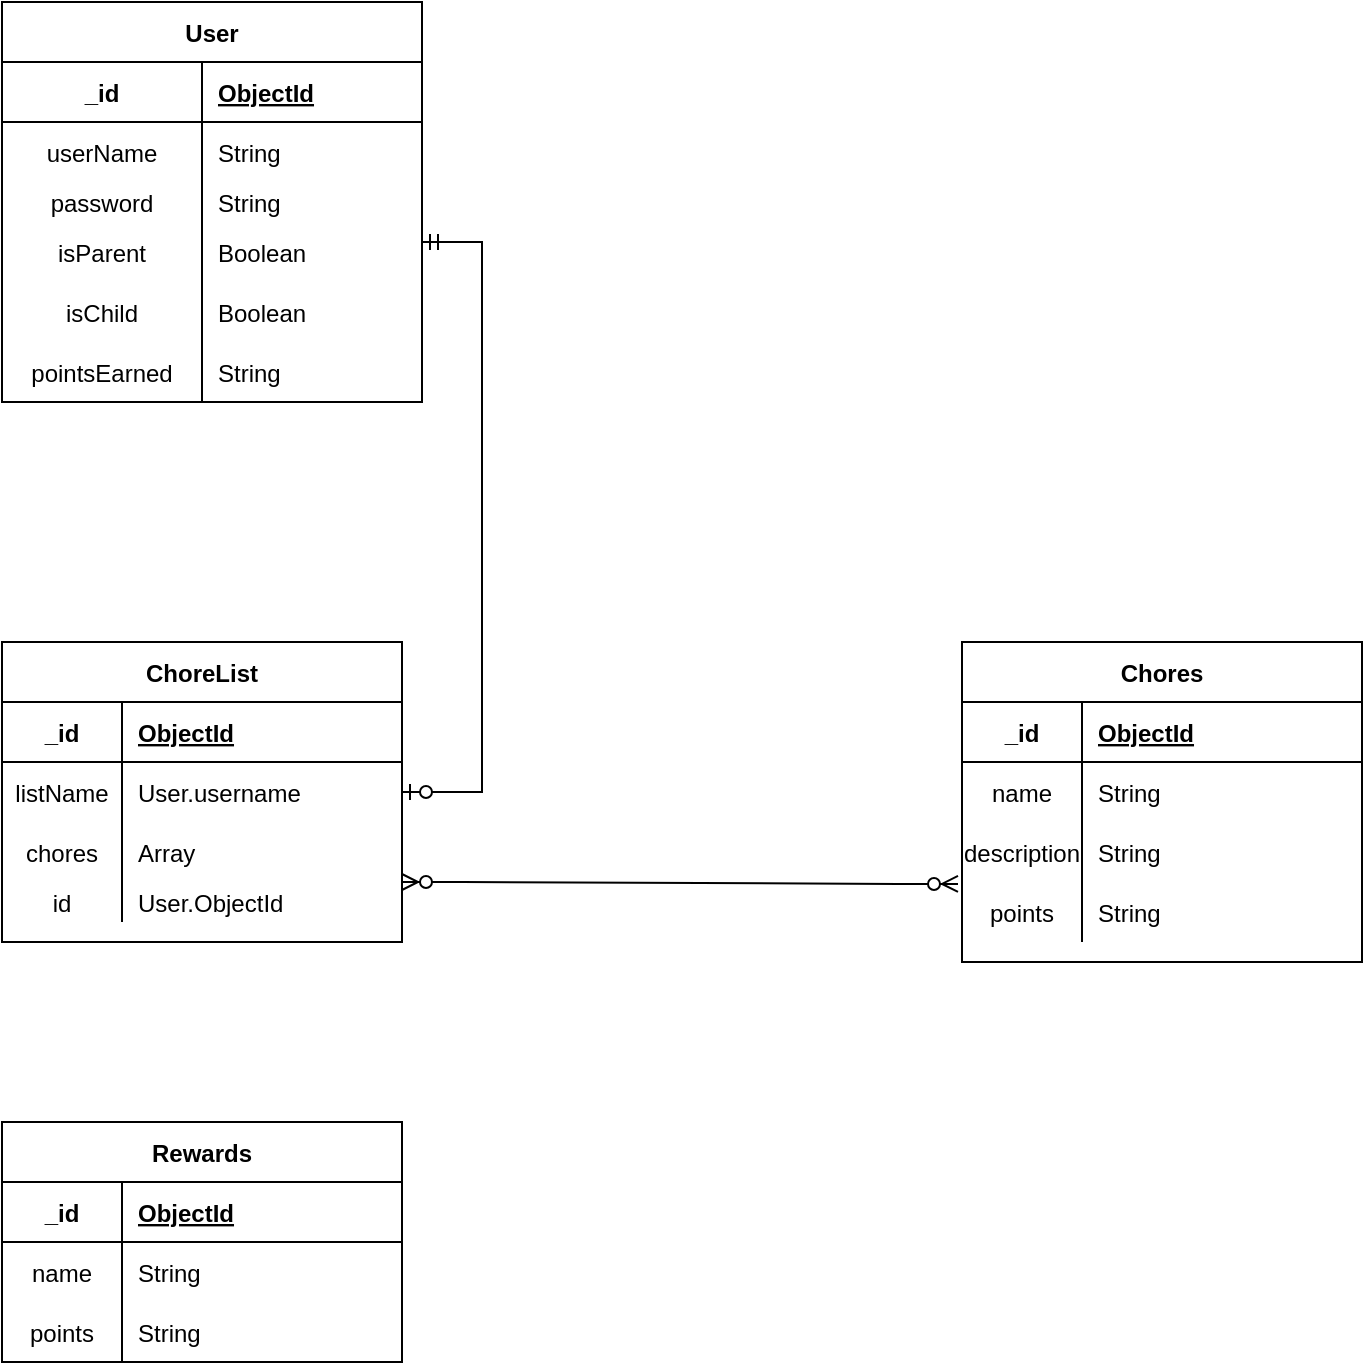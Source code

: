 <mxfile version="17.2.4" type="github">
  <diagram id="AShvrgRfPEXFJwCp9n6o" name="Page-1">
    <mxGraphModel dx="1426" dy="1894" grid="1" gridSize="10" guides="1" tooltips="1" connect="1" arrows="1" fold="1" page="1" pageScale="1" pageWidth="850" pageHeight="1100" math="0" shadow="0">
      <root>
        <mxCell id="0" />
        <mxCell id="1" parent="0" />
        <mxCell id="6DCWAAXJpdYWIaw0QdPL-1" value="User" style="shape=table;startSize=30;container=1;collapsible=1;childLayout=tableLayout;fixedRows=1;rowLines=0;fontStyle=1;align=center;resizeLast=1;" parent="1" vertex="1">
          <mxGeometry x="80" y="-1000" width="210" height="200" as="geometry">
            <mxRectangle x="80" y="-720" width="60" height="30" as="alternateBounds" />
          </mxGeometry>
        </mxCell>
        <mxCell id="6DCWAAXJpdYWIaw0QdPL-2" value="" style="shape=tableRow;horizontal=0;startSize=0;swimlaneHead=0;swimlaneBody=0;fillColor=none;collapsible=0;dropTarget=0;points=[[0,0.5],[1,0.5]];portConstraint=eastwest;top=0;left=0;right=0;bottom=1;" parent="6DCWAAXJpdYWIaw0QdPL-1" vertex="1">
          <mxGeometry y="30" width="210" height="30" as="geometry" />
        </mxCell>
        <mxCell id="6DCWAAXJpdYWIaw0QdPL-3" value="_id" style="shape=partialRectangle;connectable=0;fillColor=none;top=0;left=0;bottom=0;right=0;fontStyle=1;overflow=hidden;" parent="6DCWAAXJpdYWIaw0QdPL-2" vertex="1">
          <mxGeometry width="100" height="30" as="geometry">
            <mxRectangle width="100" height="30" as="alternateBounds" />
          </mxGeometry>
        </mxCell>
        <mxCell id="6DCWAAXJpdYWIaw0QdPL-4" value="ObjectId" style="shape=partialRectangle;connectable=0;fillColor=none;top=0;left=0;bottom=0;right=0;align=left;spacingLeft=6;fontStyle=5;overflow=hidden;" parent="6DCWAAXJpdYWIaw0QdPL-2" vertex="1">
          <mxGeometry x="100" width="110" height="30" as="geometry">
            <mxRectangle width="110" height="30" as="alternateBounds" />
          </mxGeometry>
        </mxCell>
        <mxCell id="6DCWAAXJpdYWIaw0QdPL-5" value="" style="shape=tableRow;horizontal=0;startSize=0;swimlaneHead=0;swimlaneBody=0;fillColor=none;collapsible=0;dropTarget=0;points=[[0,0.5],[1,0.5]];portConstraint=eastwest;top=0;left=0;right=0;bottom=0;" parent="6DCWAAXJpdYWIaw0QdPL-1" vertex="1">
          <mxGeometry y="60" width="210" height="30" as="geometry" />
        </mxCell>
        <mxCell id="6DCWAAXJpdYWIaw0QdPL-6" value="userName" style="shape=partialRectangle;connectable=0;fillColor=none;top=0;left=0;bottom=0;right=0;editable=1;overflow=hidden;" parent="6DCWAAXJpdYWIaw0QdPL-5" vertex="1">
          <mxGeometry width="100" height="30" as="geometry">
            <mxRectangle width="100" height="30" as="alternateBounds" />
          </mxGeometry>
        </mxCell>
        <mxCell id="6DCWAAXJpdYWIaw0QdPL-7" value="String" style="shape=partialRectangle;connectable=0;fillColor=none;top=0;left=0;bottom=0;right=0;align=left;spacingLeft=6;overflow=hidden;" parent="6DCWAAXJpdYWIaw0QdPL-5" vertex="1">
          <mxGeometry x="100" width="110" height="30" as="geometry">
            <mxRectangle width="110" height="30" as="alternateBounds" />
          </mxGeometry>
        </mxCell>
        <mxCell id="6DCWAAXJpdYWIaw0QdPL-8" value="" style="shape=tableRow;horizontal=0;startSize=0;swimlaneHead=0;swimlaneBody=0;fillColor=none;collapsible=0;dropTarget=0;points=[[0,0.5],[1,0.5]];portConstraint=eastwest;top=0;left=0;right=0;bottom=0;" parent="6DCWAAXJpdYWIaw0QdPL-1" vertex="1">
          <mxGeometry y="90" width="210" height="20" as="geometry" />
        </mxCell>
        <mxCell id="6DCWAAXJpdYWIaw0QdPL-9" value="password" style="shape=partialRectangle;connectable=0;fillColor=none;top=0;left=0;bottom=0;right=0;editable=1;overflow=hidden;" parent="6DCWAAXJpdYWIaw0QdPL-8" vertex="1">
          <mxGeometry width="100" height="20" as="geometry">
            <mxRectangle width="100" height="20" as="alternateBounds" />
          </mxGeometry>
        </mxCell>
        <mxCell id="6DCWAAXJpdYWIaw0QdPL-10" value="String" style="shape=partialRectangle;connectable=0;fillColor=none;top=0;left=0;bottom=0;right=0;align=left;spacingLeft=6;overflow=hidden;" parent="6DCWAAXJpdYWIaw0QdPL-8" vertex="1">
          <mxGeometry x="100" width="110" height="20" as="geometry">
            <mxRectangle width="110" height="20" as="alternateBounds" />
          </mxGeometry>
        </mxCell>
        <mxCell id="6DCWAAXJpdYWIaw0QdPL-53" style="shape=tableRow;horizontal=0;startSize=0;swimlaneHead=0;swimlaneBody=0;fillColor=none;collapsible=0;dropTarget=0;points=[[0,0.5],[1,0.5]];portConstraint=eastwest;top=0;left=0;right=0;bottom=0;" parent="6DCWAAXJpdYWIaw0QdPL-1" vertex="1">
          <mxGeometry y="110" width="210" height="30" as="geometry" />
        </mxCell>
        <mxCell id="6DCWAAXJpdYWIaw0QdPL-54" value="isParent" style="shape=partialRectangle;connectable=0;fillColor=none;top=0;left=0;bottom=0;right=0;editable=1;overflow=hidden;" parent="6DCWAAXJpdYWIaw0QdPL-53" vertex="1">
          <mxGeometry width="100" height="30" as="geometry">
            <mxRectangle width="100" height="30" as="alternateBounds" />
          </mxGeometry>
        </mxCell>
        <mxCell id="6DCWAAXJpdYWIaw0QdPL-55" value="Boolean" style="shape=partialRectangle;connectable=0;fillColor=none;top=0;left=0;bottom=0;right=0;align=left;spacingLeft=6;overflow=hidden;" parent="6DCWAAXJpdYWIaw0QdPL-53" vertex="1">
          <mxGeometry x="100" width="110" height="30" as="geometry">
            <mxRectangle width="110" height="30" as="alternateBounds" />
          </mxGeometry>
        </mxCell>
        <mxCell id="6DCWAAXJpdYWIaw0QdPL-90" style="shape=tableRow;horizontal=0;startSize=0;swimlaneHead=0;swimlaneBody=0;fillColor=none;collapsible=0;dropTarget=0;points=[[0,0.5],[1,0.5]];portConstraint=eastwest;top=0;left=0;right=0;bottom=0;" parent="6DCWAAXJpdYWIaw0QdPL-1" vertex="1">
          <mxGeometry y="140" width="210" height="30" as="geometry" />
        </mxCell>
        <mxCell id="6DCWAAXJpdYWIaw0QdPL-91" value="isChild" style="shape=partialRectangle;connectable=0;fillColor=none;top=0;left=0;bottom=0;right=0;editable=1;overflow=hidden;" parent="6DCWAAXJpdYWIaw0QdPL-90" vertex="1">
          <mxGeometry width="100" height="30" as="geometry">
            <mxRectangle width="100" height="30" as="alternateBounds" />
          </mxGeometry>
        </mxCell>
        <mxCell id="6DCWAAXJpdYWIaw0QdPL-92" value="Boolean" style="shape=partialRectangle;connectable=0;fillColor=none;top=0;left=0;bottom=0;right=0;align=left;spacingLeft=6;overflow=hidden;" parent="6DCWAAXJpdYWIaw0QdPL-90" vertex="1">
          <mxGeometry x="100" width="110" height="30" as="geometry">
            <mxRectangle width="110" height="30" as="alternateBounds" />
          </mxGeometry>
        </mxCell>
        <mxCell id="6DCWAAXJpdYWIaw0QdPL-62" style="shape=tableRow;horizontal=0;startSize=0;swimlaneHead=0;swimlaneBody=0;fillColor=none;collapsible=0;dropTarget=0;points=[[0,0.5],[1,0.5]];portConstraint=eastwest;top=0;left=0;right=0;bottom=0;" parent="6DCWAAXJpdYWIaw0QdPL-1" vertex="1">
          <mxGeometry y="170" width="210" height="30" as="geometry" />
        </mxCell>
        <mxCell id="6DCWAAXJpdYWIaw0QdPL-63" value="pointsEarned" style="shape=partialRectangle;connectable=0;fillColor=none;top=0;left=0;bottom=0;right=0;editable=1;overflow=hidden;" parent="6DCWAAXJpdYWIaw0QdPL-62" vertex="1">
          <mxGeometry width="100" height="30" as="geometry">
            <mxRectangle width="100" height="30" as="alternateBounds" />
          </mxGeometry>
        </mxCell>
        <mxCell id="6DCWAAXJpdYWIaw0QdPL-64" value="String" style="shape=partialRectangle;connectable=0;fillColor=none;top=0;left=0;bottom=0;right=0;align=left;spacingLeft=6;overflow=hidden;" parent="6DCWAAXJpdYWIaw0QdPL-62" vertex="1">
          <mxGeometry x="100" width="110" height="30" as="geometry">
            <mxRectangle width="110" height="30" as="alternateBounds" />
          </mxGeometry>
        </mxCell>
        <mxCell id="6DCWAAXJpdYWIaw0QdPL-14" value="Chores" style="shape=table;startSize=30;container=1;collapsible=1;childLayout=tableLayout;fixedRows=1;rowLines=0;fontStyle=1;align=center;resizeLast=1;" parent="1" vertex="1">
          <mxGeometry x="560" y="-680" width="200" height="160" as="geometry" />
        </mxCell>
        <mxCell id="6DCWAAXJpdYWIaw0QdPL-15" value="" style="shape=tableRow;horizontal=0;startSize=0;swimlaneHead=0;swimlaneBody=0;fillColor=none;collapsible=0;dropTarget=0;points=[[0,0.5],[1,0.5]];portConstraint=eastwest;top=0;left=0;right=0;bottom=1;" parent="6DCWAAXJpdYWIaw0QdPL-14" vertex="1">
          <mxGeometry y="30" width="200" height="30" as="geometry" />
        </mxCell>
        <mxCell id="6DCWAAXJpdYWIaw0QdPL-16" value="_id" style="shape=partialRectangle;connectable=0;fillColor=none;top=0;left=0;bottom=0;right=0;fontStyle=1;overflow=hidden;" parent="6DCWAAXJpdYWIaw0QdPL-15" vertex="1">
          <mxGeometry width="60" height="30" as="geometry">
            <mxRectangle width="60" height="30" as="alternateBounds" />
          </mxGeometry>
        </mxCell>
        <mxCell id="6DCWAAXJpdYWIaw0QdPL-17" value="ObjectId" style="shape=partialRectangle;connectable=0;fillColor=none;top=0;left=0;bottom=0;right=0;align=left;spacingLeft=6;fontStyle=5;overflow=hidden;" parent="6DCWAAXJpdYWIaw0QdPL-15" vertex="1">
          <mxGeometry x="60" width="140" height="30" as="geometry">
            <mxRectangle width="140" height="30" as="alternateBounds" />
          </mxGeometry>
        </mxCell>
        <mxCell id="6DCWAAXJpdYWIaw0QdPL-18" value="" style="shape=tableRow;horizontal=0;startSize=0;swimlaneHead=0;swimlaneBody=0;fillColor=none;collapsible=0;dropTarget=0;points=[[0,0.5],[1,0.5]];portConstraint=eastwest;top=0;left=0;right=0;bottom=0;" parent="6DCWAAXJpdYWIaw0QdPL-14" vertex="1">
          <mxGeometry y="60" width="200" height="30" as="geometry" />
        </mxCell>
        <mxCell id="6DCWAAXJpdYWIaw0QdPL-19" value="name" style="shape=partialRectangle;connectable=0;fillColor=none;top=0;left=0;bottom=0;right=0;editable=1;overflow=hidden;" parent="6DCWAAXJpdYWIaw0QdPL-18" vertex="1">
          <mxGeometry width="60" height="30" as="geometry">
            <mxRectangle width="60" height="30" as="alternateBounds" />
          </mxGeometry>
        </mxCell>
        <mxCell id="6DCWAAXJpdYWIaw0QdPL-20" value="String" style="shape=partialRectangle;connectable=0;fillColor=none;top=0;left=0;bottom=0;right=0;align=left;spacingLeft=6;overflow=hidden;" parent="6DCWAAXJpdYWIaw0QdPL-18" vertex="1">
          <mxGeometry x="60" width="140" height="30" as="geometry">
            <mxRectangle width="140" height="30" as="alternateBounds" />
          </mxGeometry>
        </mxCell>
        <mxCell id="6DCWAAXJpdYWIaw0QdPL-24" value="" style="shape=tableRow;horizontal=0;startSize=0;swimlaneHead=0;swimlaneBody=0;fillColor=none;collapsible=0;dropTarget=0;points=[[0,0.5],[1,0.5]];portConstraint=eastwest;top=0;left=0;right=0;bottom=0;" parent="6DCWAAXJpdYWIaw0QdPL-14" vertex="1">
          <mxGeometry y="90" width="200" height="30" as="geometry" />
        </mxCell>
        <mxCell id="6DCWAAXJpdYWIaw0QdPL-25" value="description" style="shape=partialRectangle;connectable=0;fillColor=none;top=0;left=0;bottom=0;right=0;editable=1;overflow=hidden;" parent="6DCWAAXJpdYWIaw0QdPL-24" vertex="1">
          <mxGeometry width="60" height="30" as="geometry">
            <mxRectangle width="60" height="30" as="alternateBounds" />
          </mxGeometry>
        </mxCell>
        <mxCell id="6DCWAAXJpdYWIaw0QdPL-26" value="String" style="shape=partialRectangle;connectable=0;fillColor=none;top=0;left=0;bottom=0;right=0;align=left;spacingLeft=6;overflow=hidden;" parent="6DCWAAXJpdYWIaw0QdPL-24" vertex="1">
          <mxGeometry x="60" width="140" height="30" as="geometry">
            <mxRectangle width="140" height="30" as="alternateBounds" />
          </mxGeometry>
        </mxCell>
        <mxCell id="6DCWAAXJpdYWIaw0QdPL-21" value="" style="shape=tableRow;horizontal=0;startSize=0;swimlaneHead=0;swimlaneBody=0;fillColor=none;collapsible=0;dropTarget=0;points=[[0,0.5],[1,0.5]];portConstraint=eastwest;top=0;left=0;right=0;bottom=0;" parent="6DCWAAXJpdYWIaw0QdPL-14" vertex="1">
          <mxGeometry y="120" width="200" height="30" as="geometry" />
        </mxCell>
        <mxCell id="6DCWAAXJpdYWIaw0QdPL-22" value="points" style="shape=partialRectangle;connectable=0;fillColor=none;top=0;left=0;bottom=0;right=0;editable=1;overflow=hidden;" parent="6DCWAAXJpdYWIaw0QdPL-21" vertex="1">
          <mxGeometry width="60" height="30" as="geometry">
            <mxRectangle width="60" height="30" as="alternateBounds" />
          </mxGeometry>
        </mxCell>
        <mxCell id="6DCWAAXJpdYWIaw0QdPL-23" value="String" style="shape=partialRectangle;connectable=0;fillColor=none;top=0;left=0;bottom=0;right=0;align=left;spacingLeft=6;overflow=hidden;" parent="6DCWAAXJpdYWIaw0QdPL-21" vertex="1">
          <mxGeometry x="60" width="140" height="30" as="geometry">
            <mxRectangle width="140" height="30" as="alternateBounds" />
          </mxGeometry>
        </mxCell>
        <mxCell id="6DCWAAXJpdYWIaw0QdPL-65" value="ChoreList" style="shape=table;startSize=30;container=1;collapsible=1;childLayout=tableLayout;fixedRows=1;rowLines=0;fontStyle=1;align=center;resizeLast=1;" parent="1" vertex="1">
          <mxGeometry x="80" y="-680" width="200" height="150" as="geometry" />
        </mxCell>
        <mxCell id="6DCWAAXJpdYWIaw0QdPL-66" value="" style="shape=tableRow;horizontal=0;startSize=0;swimlaneHead=0;swimlaneBody=0;fillColor=none;collapsible=0;dropTarget=0;points=[[0,0.5],[1,0.5]];portConstraint=eastwest;top=0;left=0;right=0;bottom=1;" parent="6DCWAAXJpdYWIaw0QdPL-65" vertex="1">
          <mxGeometry y="30" width="200" height="30" as="geometry" />
        </mxCell>
        <mxCell id="6DCWAAXJpdYWIaw0QdPL-67" value="_id" style="shape=partialRectangle;connectable=0;fillColor=none;top=0;left=0;bottom=0;right=0;fontStyle=1;overflow=hidden;" parent="6DCWAAXJpdYWIaw0QdPL-66" vertex="1">
          <mxGeometry width="60" height="30" as="geometry">
            <mxRectangle width="60" height="30" as="alternateBounds" />
          </mxGeometry>
        </mxCell>
        <mxCell id="6DCWAAXJpdYWIaw0QdPL-68" value="ObjectId" style="shape=partialRectangle;connectable=0;fillColor=none;top=0;left=0;bottom=0;right=0;align=left;spacingLeft=6;fontStyle=5;overflow=hidden;" parent="6DCWAAXJpdYWIaw0QdPL-66" vertex="1">
          <mxGeometry x="60" width="140" height="30" as="geometry">
            <mxRectangle width="140" height="30" as="alternateBounds" />
          </mxGeometry>
        </mxCell>
        <mxCell id="6DCWAAXJpdYWIaw0QdPL-69" value="" style="shape=tableRow;horizontal=0;startSize=0;swimlaneHead=0;swimlaneBody=0;fillColor=none;collapsible=0;dropTarget=0;points=[[0,0.5],[1,0.5]];portConstraint=eastwest;top=0;left=0;right=0;bottom=0;" parent="6DCWAAXJpdYWIaw0QdPL-65" vertex="1">
          <mxGeometry y="60" width="200" height="30" as="geometry" />
        </mxCell>
        <mxCell id="6DCWAAXJpdYWIaw0QdPL-70" value="listName" style="shape=partialRectangle;connectable=0;fillColor=none;top=0;left=0;bottom=0;right=0;editable=1;overflow=hidden;" parent="6DCWAAXJpdYWIaw0QdPL-69" vertex="1">
          <mxGeometry width="60" height="30" as="geometry">
            <mxRectangle width="60" height="30" as="alternateBounds" />
          </mxGeometry>
        </mxCell>
        <mxCell id="6DCWAAXJpdYWIaw0QdPL-71" value="User.username" style="shape=partialRectangle;connectable=0;fillColor=none;top=0;left=0;bottom=0;right=0;align=left;spacingLeft=6;overflow=hidden;" parent="6DCWAAXJpdYWIaw0QdPL-69" vertex="1">
          <mxGeometry x="60" width="140" height="30" as="geometry">
            <mxRectangle width="140" height="30" as="alternateBounds" />
          </mxGeometry>
        </mxCell>
        <mxCell id="6DCWAAXJpdYWIaw0QdPL-72" value="" style="shape=tableRow;horizontal=0;startSize=0;swimlaneHead=0;swimlaneBody=0;fillColor=none;collapsible=0;dropTarget=0;points=[[0,0.5],[1,0.5]];portConstraint=eastwest;top=0;left=0;right=0;bottom=0;" parent="6DCWAAXJpdYWIaw0QdPL-65" vertex="1">
          <mxGeometry y="90" width="200" height="30" as="geometry" />
        </mxCell>
        <mxCell id="6DCWAAXJpdYWIaw0QdPL-73" value="chores" style="shape=partialRectangle;connectable=0;fillColor=none;top=0;left=0;bottom=0;right=0;editable=1;overflow=hidden;" parent="6DCWAAXJpdYWIaw0QdPL-72" vertex="1">
          <mxGeometry width="60" height="30" as="geometry">
            <mxRectangle width="60" height="30" as="alternateBounds" />
          </mxGeometry>
        </mxCell>
        <mxCell id="6DCWAAXJpdYWIaw0QdPL-74" value="Array" style="shape=partialRectangle;connectable=0;fillColor=none;top=0;left=0;bottom=0;right=0;align=left;spacingLeft=6;overflow=hidden;" parent="6DCWAAXJpdYWIaw0QdPL-72" vertex="1">
          <mxGeometry x="60" width="140" height="30" as="geometry">
            <mxRectangle width="140" height="30" as="alternateBounds" />
          </mxGeometry>
        </mxCell>
        <mxCell id="6DCWAAXJpdYWIaw0QdPL-75" value="" style="shape=tableRow;horizontal=0;startSize=0;swimlaneHead=0;swimlaneBody=0;fillColor=none;collapsible=0;dropTarget=0;points=[[0,0.5],[1,0.5]];portConstraint=eastwest;top=0;left=0;right=0;bottom=0;" parent="6DCWAAXJpdYWIaw0QdPL-65" vertex="1">
          <mxGeometry y="120" width="200" height="20" as="geometry" />
        </mxCell>
        <mxCell id="6DCWAAXJpdYWIaw0QdPL-76" value="id" style="shape=partialRectangle;connectable=0;fillColor=none;top=0;left=0;bottom=0;right=0;editable=1;overflow=hidden;" parent="6DCWAAXJpdYWIaw0QdPL-75" vertex="1">
          <mxGeometry width="60" height="20" as="geometry">
            <mxRectangle width="60" height="20" as="alternateBounds" />
          </mxGeometry>
        </mxCell>
        <mxCell id="6DCWAAXJpdYWIaw0QdPL-77" value="User.ObjectId" style="shape=partialRectangle;connectable=0;fillColor=none;top=0;left=0;bottom=0;right=0;align=left;spacingLeft=6;overflow=hidden;" parent="6DCWAAXJpdYWIaw0QdPL-75" vertex="1">
          <mxGeometry x="60" width="140" height="20" as="geometry">
            <mxRectangle width="140" height="20" as="alternateBounds" />
          </mxGeometry>
        </mxCell>
        <mxCell id="6DCWAAXJpdYWIaw0QdPL-101" value="" style="edgeStyle=entityRelationEdgeStyle;fontSize=12;html=1;endArrow=ERzeroToOne;startArrow=ERmandOne;rounded=0;entryX=1;entryY=0.5;entryDx=0;entryDy=0;" parent="1" target="6DCWAAXJpdYWIaw0QdPL-69" edge="1">
          <mxGeometry width="100" height="100" relative="1" as="geometry">
            <mxPoint x="290" y="-880" as="sourcePoint" />
            <mxPoint x="410" y="-880" as="targetPoint" />
          </mxGeometry>
        </mxCell>
        <mxCell id="6DCWAAXJpdYWIaw0QdPL-103" value="" style="edgeStyle=entityRelationEdgeStyle;fontSize=12;html=1;endArrow=ERzeroToMany;endFill=1;startArrow=ERzeroToMany;rounded=0;exitX=1;exitY=0;exitDx=0;exitDy=0;exitPerimeter=0;entryX=-0.01;entryY=0.033;entryDx=0;entryDy=0;entryPerimeter=0;" parent="1" source="6DCWAAXJpdYWIaw0QdPL-75" target="6DCWAAXJpdYWIaw0QdPL-21" edge="1">
          <mxGeometry width="100" height="100" relative="1" as="geometry">
            <mxPoint x="370" y="-520" as="sourcePoint" />
            <mxPoint x="550" y="-560" as="targetPoint" />
          </mxGeometry>
        </mxCell>
        <mxCell id="7uDK6dyebvCgzyRoiRIc-1" value="Rewards" style="shape=table;startSize=30;container=1;collapsible=1;childLayout=tableLayout;fixedRows=1;rowLines=0;fontStyle=1;align=center;resizeLast=1;" vertex="1" parent="1">
          <mxGeometry x="80" y="-440" width="200" height="120" as="geometry" />
        </mxCell>
        <mxCell id="7uDK6dyebvCgzyRoiRIc-2" value="" style="shape=tableRow;horizontal=0;startSize=0;swimlaneHead=0;swimlaneBody=0;fillColor=none;collapsible=0;dropTarget=0;points=[[0,0.5],[1,0.5]];portConstraint=eastwest;top=0;left=0;right=0;bottom=1;" vertex="1" parent="7uDK6dyebvCgzyRoiRIc-1">
          <mxGeometry y="30" width="200" height="30" as="geometry" />
        </mxCell>
        <mxCell id="7uDK6dyebvCgzyRoiRIc-3" value="_id" style="shape=partialRectangle;connectable=0;fillColor=none;top=0;left=0;bottom=0;right=0;fontStyle=1;overflow=hidden;" vertex="1" parent="7uDK6dyebvCgzyRoiRIc-2">
          <mxGeometry width="60" height="30" as="geometry">
            <mxRectangle width="60" height="30" as="alternateBounds" />
          </mxGeometry>
        </mxCell>
        <mxCell id="7uDK6dyebvCgzyRoiRIc-4" value="ObjectId" style="shape=partialRectangle;connectable=0;fillColor=none;top=0;left=0;bottom=0;right=0;align=left;spacingLeft=6;fontStyle=5;overflow=hidden;" vertex="1" parent="7uDK6dyebvCgzyRoiRIc-2">
          <mxGeometry x="60" width="140" height="30" as="geometry">
            <mxRectangle width="140" height="30" as="alternateBounds" />
          </mxGeometry>
        </mxCell>
        <mxCell id="7uDK6dyebvCgzyRoiRIc-5" value="" style="shape=tableRow;horizontal=0;startSize=0;swimlaneHead=0;swimlaneBody=0;fillColor=none;collapsible=0;dropTarget=0;points=[[0,0.5],[1,0.5]];portConstraint=eastwest;top=0;left=0;right=0;bottom=0;" vertex="1" parent="7uDK6dyebvCgzyRoiRIc-1">
          <mxGeometry y="60" width="200" height="30" as="geometry" />
        </mxCell>
        <mxCell id="7uDK6dyebvCgzyRoiRIc-6" value="name" style="shape=partialRectangle;connectable=0;fillColor=none;top=0;left=0;bottom=0;right=0;editable=1;overflow=hidden;" vertex="1" parent="7uDK6dyebvCgzyRoiRIc-5">
          <mxGeometry width="60" height="30" as="geometry">
            <mxRectangle width="60" height="30" as="alternateBounds" />
          </mxGeometry>
        </mxCell>
        <mxCell id="7uDK6dyebvCgzyRoiRIc-7" value="String" style="shape=partialRectangle;connectable=0;fillColor=none;top=0;left=0;bottom=0;right=0;align=left;spacingLeft=6;overflow=hidden;" vertex="1" parent="7uDK6dyebvCgzyRoiRIc-5">
          <mxGeometry x="60" width="140" height="30" as="geometry">
            <mxRectangle width="140" height="30" as="alternateBounds" />
          </mxGeometry>
        </mxCell>
        <mxCell id="7uDK6dyebvCgzyRoiRIc-8" value="" style="shape=tableRow;horizontal=0;startSize=0;swimlaneHead=0;swimlaneBody=0;fillColor=none;collapsible=0;dropTarget=0;points=[[0,0.5],[1,0.5]];portConstraint=eastwest;top=0;left=0;right=0;bottom=0;" vertex="1" parent="7uDK6dyebvCgzyRoiRIc-1">
          <mxGeometry y="90" width="200" height="30" as="geometry" />
        </mxCell>
        <mxCell id="7uDK6dyebvCgzyRoiRIc-9" value="points" style="shape=partialRectangle;connectable=0;fillColor=none;top=0;left=0;bottom=0;right=0;editable=1;overflow=hidden;" vertex="1" parent="7uDK6dyebvCgzyRoiRIc-8">
          <mxGeometry width="60" height="30" as="geometry">
            <mxRectangle width="60" height="30" as="alternateBounds" />
          </mxGeometry>
        </mxCell>
        <mxCell id="7uDK6dyebvCgzyRoiRIc-10" value="String" style="shape=partialRectangle;connectable=0;fillColor=none;top=0;left=0;bottom=0;right=0;align=left;spacingLeft=6;overflow=hidden;" vertex="1" parent="7uDK6dyebvCgzyRoiRIc-8">
          <mxGeometry x="60" width="140" height="30" as="geometry">
            <mxRectangle width="140" height="30" as="alternateBounds" />
          </mxGeometry>
        </mxCell>
      </root>
    </mxGraphModel>
  </diagram>
</mxfile>
